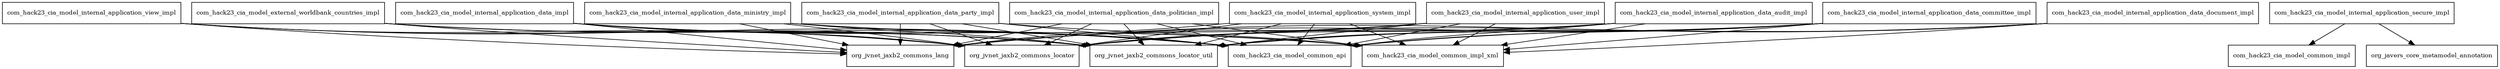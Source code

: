 digraph model_internal_application_user_impl_2018_9_24_SNAPSHOT_package_dependencies {
  node [shape = box, fontsize=10.0];
  com_hack23_cia_model_external_worldbank_countries_impl -> com_hack23_cia_model_common_api;
  com_hack23_cia_model_external_worldbank_countries_impl -> org_jvnet_jaxb2_commons_lang;
  com_hack23_cia_model_external_worldbank_countries_impl -> org_jvnet_jaxb2_commons_locator;
  com_hack23_cia_model_external_worldbank_countries_impl -> org_jvnet_jaxb2_commons_locator_util;
  com_hack23_cia_model_internal_application_data_audit_impl -> com_hack23_cia_model_common_api;
  com_hack23_cia_model_internal_application_data_audit_impl -> com_hack23_cia_model_common_impl_xml;
  com_hack23_cia_model_internal_application_data_audit_impl -> org_jvnet_jaxb2_commons_lang;
  com_hack23_cia_model_internal_application_data_audit_impl -> org_jvnet_jaxb2_commons_locator;
  com_hack23_cia_model_internal_application_data_audit_impl -> org_jvnet_jaxb2_commons_locator_util;
  com_hack23_cia_model_internal_application_data_committee_impl -> com_hack23_cia_model_common_api;
  com_hack23_cia_model_internal_application_data_committee_impl -> com_hack23_cia_model_common_impl_xml;
  com_hack23_cia_model_internal_application_data_committee_impl -> org_jvnet_jaxb2_commons_lang;
  com_hack23_cia_model_internal_application_data_committee_impl -> org_jvnet_jaxb2_commons_locator;
  com_hack23_cia_model_internal_application_data_committee_impl -> org_jvnet_jaxb2_commons_locator_util;
  com_hack23_cia_model_internal_application_data_document_impl -> com_hack23_cia_model_common_api;
  com_hack23_cia_model_internal_application_data_document_impl -> com_hack23_cia_model_common_impl_xml;
  com_hack23_cia_model_internal_application_data_document_impl -> org_jvnet_jaxb2_commons_lang;
  com_hack23_cia_model_internal_application_data_document_impl -> org_jvnet_jaxb2_commons_locator;
  com_hack23_cia_model_internal_application_data_document_impl -> org_jvnet_jaxb2_commons_locator_util;
  com_hack23_cia_model_internal_application_data_impl -> com_hack23_cia_model_common_api;
  com_hack23_cia_model_internal_application_data_impl -> com_hack23_cia_model_common_impl_xml;
  com_hack23_cia_model_internal_application_data_impl -> org_jvnet_jaxb2_commons_lang;
  com_hack23_cia_model_internal_application_data_impl -> org_jvnet_jaxb2_commons_locator;
  com_hack23_cia_model_internal_application_data_impl -> org_jvnet_jaxb2_commons_locator_util;
  com_hack23_cia_model_internal_application_data_ministry_impl -> com_hack23_cia_model_common_api;
  com_hack23_cia_model_internal_application_data_ministry_impl -> com_hack23_cia_model_common_impl_xml;
  com_hack23_cia_model_internal_application_data_ministry_impl -> org_jvnet_jaxb2_commons_lang;
  com_hack23_cia_model_internal_application_data_ministry_impl -> org_jvnet_jaxb2_commons_locator;
  com_hack23_cia_model_internal_application_data_ministry_impl -> org_jvnet_jaxb2_commons_locator_util;
  com_hack23_cia_model_internal_application_data_party_impl -> com_hack23_cia_model_common_api;
  com_hack23_cia_model_internal_application_data_party_impl -> com_hack23_cia_model_common_impl_xml;
  com_hack23_cia_model_internal_application_data_party_impl -> org_jvnet_jaxb2_commons_lang;
  com_hack23_cia_model_internal_application_data_party_impl -> org_jvnet_jaxb2_commons_locator;
  com_hack23_cia_model_internal_application_data_party_impl -> org_jvnet_jaxb2_commons_locator_util;
  com_hack23_cia_model_internal_application_data_politician_impl -> com_hack23_cia_model_common_api;
  com_hack23_cia_model_internal_application_data_politician_impl -> com_hack23_cia_model_common_impl_xml;
  com_hack23_cia_model_internal_application_data_politician_impl -> org_jvnet_jaxb2_commons_lang;
  com_hack23_cia_model_internal_application_data_politician_impl -> org_jvnet_jaxb2_commons_locator;
  com_hack23_cia_model_internal_application_data_politician_impl -> org_jvnet_jaxb2_commons_locator_util;
  com_hack23_cia_model_internal_application_secure_impl -> com_hack23_cia_model_common_impl;
  com_hack23_cia_model_internal_application_secure_impl -> org_javers_core_metamodel_annotation;
  com_hack23_cia_model_internal_application_system_impl -> com_hack23_cia_model_common_api;
  com_hack23_cia_model_internal_application_system_impl -> com_hack23_cia_model_common_impl_xml;
  com_hack23_cia_model_internal_application_system_impl -> org_jvnet_jaxb2_commons_lang;
  com_hack23_cia_model_internal_application_system_impl -> org_jvnet_jaxb2_commons_locator;
  com_hack23_cia_model_internal_application_system_impl -> org_jvnet_jaxb2_commons_locator_util;
  com_hack23_cia_model_internal_application_user_impl -> com_hack23_cia_model_common_api;
  com_hack23_cia_model_internal_application_user_impl -> com_hack23_cia_model_common_impl_xml;
  com_hack23_cia_model_internal_application_user_impl -> org_jvnet_jaxb2_commons_lang;
  com_hack23_cia_model_internal_application_user_impl -> org_jvnet_jaxb2_commons_locator;
  com_hack23_cia_model_internal_application_user_impl -> org_jvnet_jaxb2_commons_locator_util;
  com_hack23_cia_model_internal_application_view_impl -> com_hack23_cia_model_common_api;
  com_hack23_cia_model_internal_application_view_impl -> org_jvnet_jaxb2_commons_lang;
  com_hack23_cia_model_internal_application_view_impl -> org_jvnet_jaxb2_commons_locator;
  com_hack23_cia_model_internal_application_view_impl -> org_jvnet_jaxb2_commons_locator_util;
}
